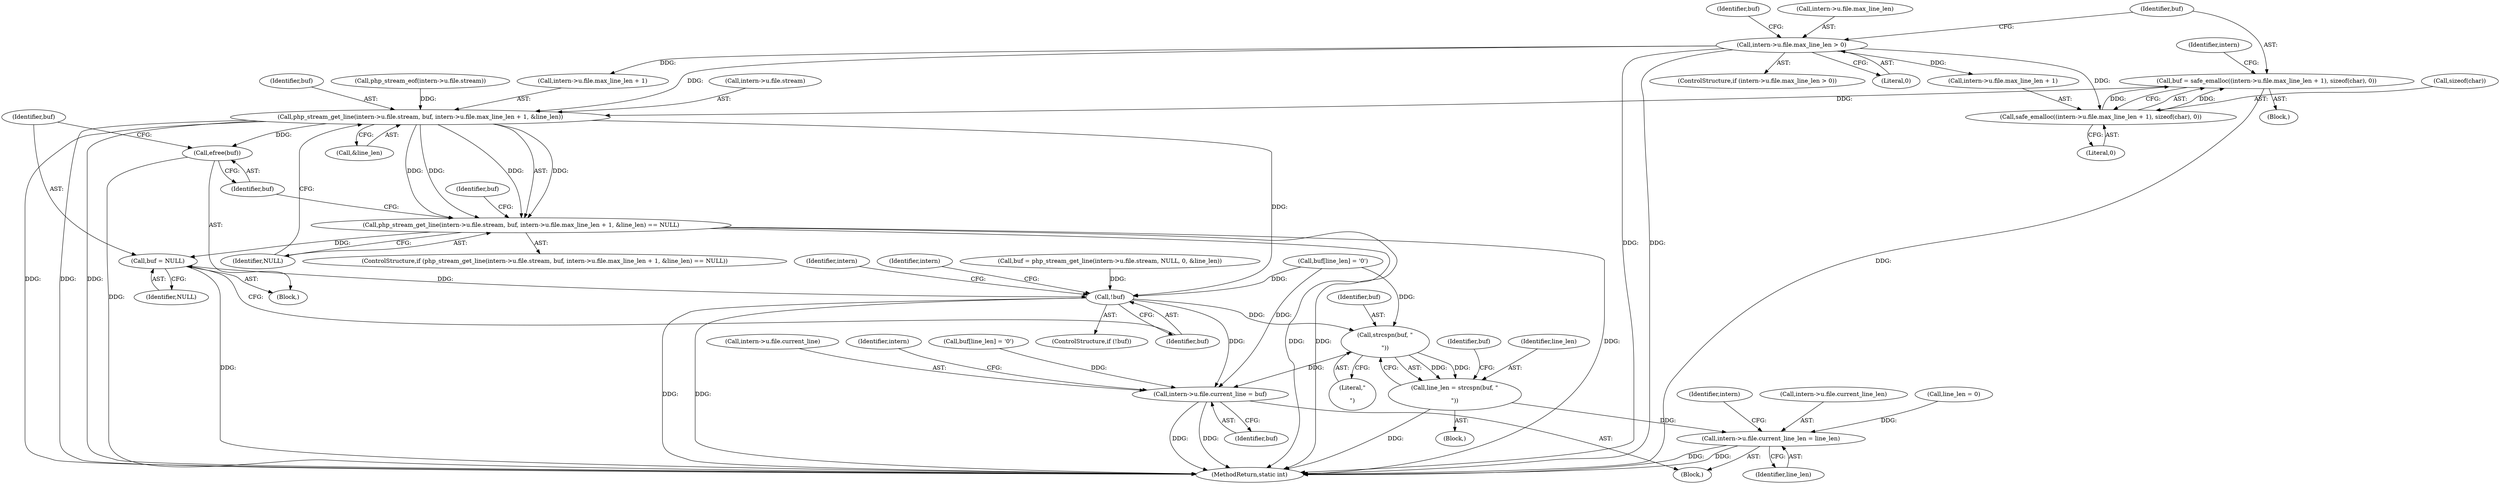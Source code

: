digraph "0_php-src_7245bff300d3fa8bacbef7897ff080a6f1c23eba?w=1_49@API" {
"1000159" [label="(Call,buf = safe_emalloc((intern->u.file.max_line_len + 1), sizeof(char), 0))"];
"1000161" [label="(Call,safe_emalloc((intern->u.file.max_line_len + 1), sizeof(char), 0))"];
"1000149" [label="(Call,intern->u.file.max_line_len > 0)"];
"1000176" [label="(Call,php_stream_get_line(intern->u.file.stream, buf, intern->u.file.max_line_len + 1, &line_len))"];
"1000175" [label="(Call,php_stream_get_line(intern->u.file.stream, buf, intern->u.file.max_line_len + 1, &line_len) == NULL)"];
"1000200" [label="(Call,buf = NULL)"];
"1000227" [label="(Call,!buf)"];
"1000260" [label="(Call,strcspn(buf, \"\r\n\"))"];
"1000258" [label="(Call,line_len = strcspn(buf, \"\r\n\"))"];
"1000277" [label="(Call,intern->u.file.current_line_len = line_len)"];
"1000268" [label="(Call,intern->u.file.current_line = buf)"];
"1000198" [label="(Call,efree(buf))"];
"1000290" [label="(Identifier,intern)"];
"1000268" [label="(Call,intern->u.file.current_line = buf)"];
"1000277" [label="(Call,intern->u.file.current_line_len = line_len)"];
"1000185" [label="(Call,intern->u.file.max_line_len + 1)"];
"1000278" [label="(Call,intern->u.file.current_line_len)"];
"1000212" [label="(Call,buf = php_stream_get_line(intern->u.file.stream, NULL, 0, &line_len))"];
"1000161" [label="(Call,safe_emalloc((intern->u.file.max_line_len + 1), sizeof(char), 0))"];
"1000285" [label="(Identifier,line_len)"];
"1000265" [label="(Identifier,buf)"];
"1000257" [label="(Block,)"];
"1000258" [label="(Call,line_len = strcspn(buf, \"\r\n\"))"];
"1000234" [label="(Identifier,intern)"];
"1000150" [label="(Call,intern->u.file.max_line_len)"];
"1000199" [label="(Identifier,buf)"];
"1000175" [label="(Call,php_stream_get_line(intern->u.file.stream, buf, intern->u.file.max_line_len + 1, &line_len) == NULL)"];
"1000197" [label="(Block,)"];
"1000269" [label="(Call,intern->u.file.current_line)"];
"1000250" [label="(Block,)"];
"1000176" [label="(Call,php_stream_get_line(intern->u.file.stream, buf, intern->u.file.max_line_len + 1, &line_len))"];
"1000162" [label="(Call,intern->u.file.max_line_len + 1)"];
"1000226" [label="(ControlStructure,if (!buf))"];
"1000177" [label="(Call,intern->u.file.stream)"];
"1000261" [label="(Identifier,buf)"];
"1000297" [label="(MethodReturn,static int)"];
"1000180" [label="(Identifier,intern)"];
"1000194" [label="(Call,&line_len)"];
"1000159" [label="(Call,buf = safe_emalloc((intern->u.file.max_line_len + 1), sizeof(char), 0))"];
"1000148" [label="(ControlStructure,if (intern->u.file.max_line_len > 0))"];
"1000184" [label="(Identifier,buf)"];
"1000198" [label="(Call,efree(buf))"];
"1000281" [label="(Identifier,intern)"];
"1000108" [label="(Call,line_len = 0)"];
"1000196" [label="(Identifier,NULL)"];
"1000227" [label="(Call,!buf)"];
"1000174" [label="(ControlStructure,if (php_stream_get_line(intern->u.file.stream, buf, intern->u.file.max_line_len + 1, &line_len) == NULL))"];
"1000157" [label="(Literal,0)"];
"1000259" [label="(Identifier,line_len)"];
"1000276" [label="(Identifier,buf)"];
"1000263" [label="(Call,buf[line_len] = '\0')"];
"1000254" [label="(Identifier,intern)"];
"1000158" [label="(Block,)"];
"1000171" [label="(Call,sizeof(char))"];
"1000213" [label="(Identifier,buf)"];
"1000173" [label="(Literal,0)"];
"1000149" [label="(Call,intern->u.file.max_line_len > 0)"];
"1000207" [label="(Identifier,buf)"];
"1000205" [label="(Call,buf[line_len] = '\0')"];
"1000260" [label="(Call,strcspn(buf, \"\r\n\"))"];
"1000202" [label="(Identifier,NULL)"];
"1000133" [label="(Call,php_stream_eof(intern->u.file.stream))"];
"1000201" [label="(Identifier,buf)"];
"1000160" [label="(Identifier,buf)"];
"1000200" [label="(Call,buf = NULL)"];
"1000262" [label="(Literal,\"\r\n\")"];
"1000228" [label="(Identifier,buf)"];
"1000159" -> "1000158"  [label="AST: "];
"1000159" -> "1000161"  [label="CFG: "];
"1000160" -> "1000159"  [label="AST: "];
"1000161" -> "1000159"  [label="AST: "];
"1000180" -> "1000159"  [label="CFG: "];
"1000159" -> "1000297"  [label="DDG: "];
"1000161" -> "1000159"  [label="DDG: "];
"1000161" -> "1000159"  [label="DDG: "];
"1000159" -> "1000176"  [label="DDG: "];
"1000161" -> "1000173"  [label="CFG: "];
"1000162" -> "1000161"  [label="AST: "];
"1000171" -> "1000161"  [label="AST: "];
"1000173" -> "1000161"  [label="AST: "];
"1000149" -> "1000161"  [label="DDG: "];
"1000149" -> "1000148"  [label="AST: "];
"1000149" -> "1000157"  [label="CFG: "];
"1000150" -> "1000149"  [label="AST: "];
"1000157" -> "1000149"  [label="AST: "];
"1000160" -> "1000149"  [label="CFG: "];
"1000213" -> "1000149"  [label="CFG: "];
"1000149" -> "1000297"  [label="DDG: "];
"1000149" -> "1000297"  [label="DDG: "];
"1000149" -> "1000162"  [label="DDG: "];
"1000149" -> "1000176"  [label="DDG: "];
"1000149" -> "1000185"  [label="DDG: "];
"1000176" -> "1000175"  [label="AST: "];
"1000176" -> "1000194"  [label="CFG: "];
"1000177" -> "1000176"  [label="AST: "];
"1000184" -> "1000176"  [label="AST: "];
"1000185" -> "1000176"  [label="AST: "];
"1000194" -> "1000176"  [label="AST: "];
"1000196" -> "1000176"  [label="CFG: "];
"1000176" -> "1000297"  [label="DDG: "];
"1000176" -> "1000297"  [label="DDG: "];
"1000176" -> "1000297"  [label="DDG: "];
"1000176" -> "1000175"  [label="DDG: "];
"1000176" -> "1000175"  [label="DDG: "];
"1000176" -> "1000175"  [label="DDG: "];
"1000176" -> "1000175"  [label="DDG: "];
"1000133" -> "1000176"  [label="DDG: "];
"1000176" -> "1000198"  [label="DDG: "];
"1000176" -> "1000227"  [label="DDG: "];
"1000175" -> "1000174"  [label="AST: "];
"1000175" -> "1000196"  [label="CFG: "];
"1000196" -> "1000175"  [label="AST: "];
"1000199" -> "1000175"  [label="CFG: "];
"1000207" -> "1000175"  [label="CFG: "];
"1000175" -> "1000297"  [label="DDG: "];
"1000175" -> "1000297"  [label="DDG: "];
"1000175" -> "1000297"  [label="DDG: "];
"1000175" -> "1000200"  [label="DDG: "];
"1000200" -> "1000197"  [label="AST: "];
"1000200" -> "1000202"  [label="CFG: "];
"1000201" -> "1000200"  [label="AST: "];
"1000202" -> "1000200"  [label="AST: "];
"1000228" -> "1000200"  [label="CFG: "];
"1000200" -> "1000297"  [label="DDG: "];
"1000200" -> "1000227"  [label="DDG: "];
"1000227" -> "1000226"  [label="AST: "];
"1000227" -> "1000228"  [label="CFG: "];
"1000228" -> "1000227"  [label="AST: "];
"1000234" -> "1000227"  [label="CFG: "];
"1000254" -> "1000227"  [label="CFG: "];
"1000227" -> "1000297"  [label="DDG: "];
"1000227" -> "1000297"  [label="DDG: "];
"1000205" -> "1000227"  [label="DDG: "];
"1000212" -> "1000227"  [label="DDG: "];
"1000227" -> "1000260"  [label="DDG: "];
"1000227" -> "1000268"  [label="DDG: "];
"1000260" -> "1000258"  [label="AST: "];
"1000260" -> "1000262"  [label="CFG: "];
"1000261" -> "1000260"  [label="AST: "];
"1000262" -> "1000260"  [label="AST: "];
"1000258" -> "1000260"  [label="CFG: "];
"1000260" -> "1000258"  [label="DDG: "];
"1000260" -> "1000258"  [label="DDG: "];
"1000205" -> "1000260"  [label="DDG: "];
"1000260" -> "1000268"  [label="DDG: "];
"1000258" -> "1000257"  [label="AST: "];
"1000259" -> "1000258"  [label="AST: "];
"1000265" -> "1000258"  [label="CFG: "];
"1000258" -> "1000297"  [label="DDG: "];
"1000258" -> "1000277"  [label="DDG: "];
"1000277" -> "1000250"  [label="AST: "];
"1000277" -> "1000285"  [label="CFG: "];
"1000278" -> "1000277"  [label="AST: "];
"1000285" -> "1000277"  [label="AST: "];
"1000290" -> "1000277"  [label="CFG: "];
"1000277" -> "1000297"  [label="DDG: "];
"1000277" -> "1000297"  [label="DDG: "];
"1000108" -> "1000277"  [label="DDG: "];
"1000268" -> "1000250"  [label="AST: "];
"1000268" -> "1000276"  [label="CFG: "];
"1000269" -> "1000268"  [label="AST: "];
"1000276" -> "1000268"  [label="AST: "];
"1000281" -> "1000268"  [label="CFG: "];
"1000268" -> "1000297"  [label="DDG: "];
"1000268" -> "1000297"  [label="DDG: "];
"1000205" -> "1000268"  [label="DDG: "];
"1000263" -> "1000268"  [label="DDG: "];
"1000198" -> "1000197"  [label="AST: "];
"1000198" -> "1000199"  [label="CFG: "];
"1000199" -> "1000198"  [label="AST: "];
"1000201" -> "1000198"  [label="CFG: "];
"1000198" -> "1000297"  [label="DDG: "];
}
